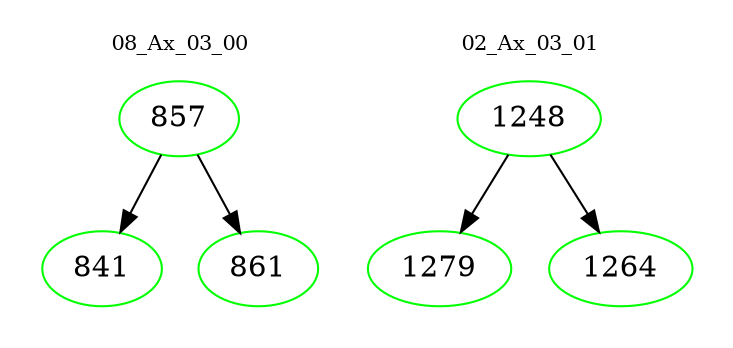 digraph{
subgraph cluster_0 {
color = white
label = "08_Ax_03_00";
fontsize=10;
T0_857 [label="857", color="green"]
T0_857 -> T0_841 [color="black"]
T0_841 [label="841", color="green"]
T0_857 -> T0_861 [color="black"]
T0_861 [label="861", color="green"]
}
subgraph cluster_1 {
color = white
label = "02_Ax_03_01";
fontsize=10;
T1_1248 [label="1248", color="green"]
T1_1248 -> T1_1279 [color="black"]
T1_1279 [label="1279", color="green"]
T1_1248 -> T1_1264 [color="black"]
T1_1264 [label="1264", color="green"]
}
}
